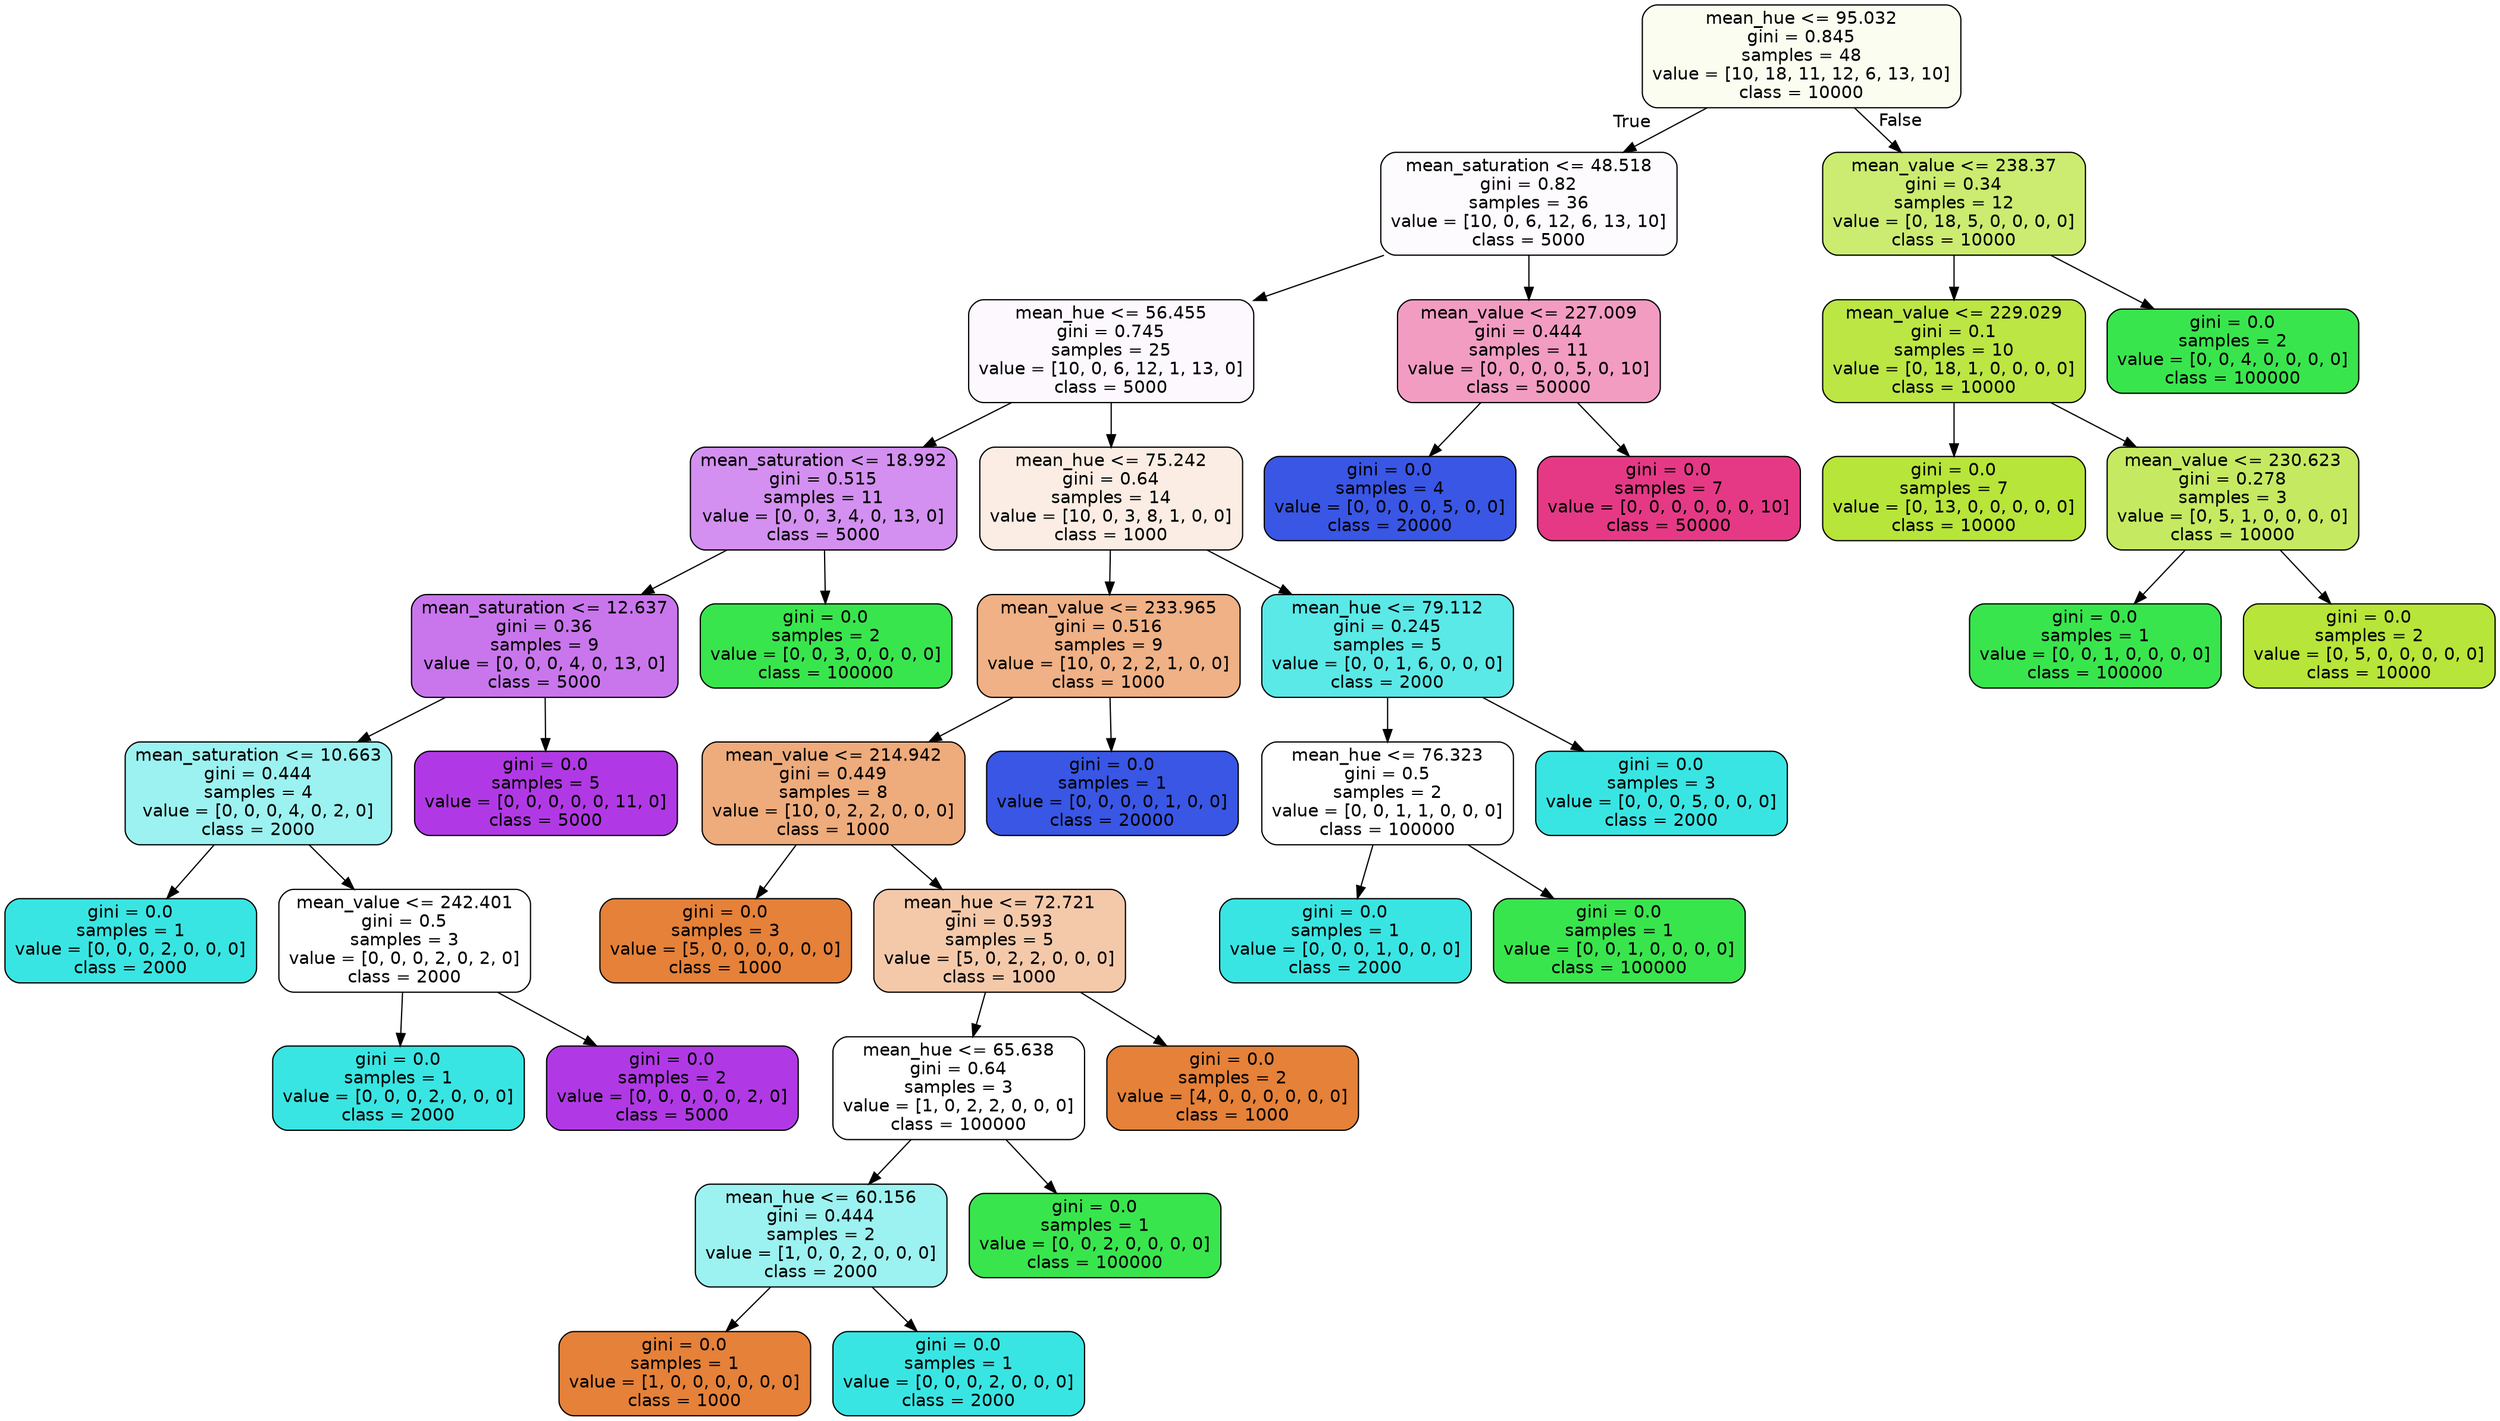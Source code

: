 digraph Tree {
node [shape=box, style="filled, rounded", color="black", fontname="helvetica"] ;
edge [fontname="helvetica"] ;
0 [label="mean_hue <= 95.032\ngini = 0.845\nsamples = 48\nvalue = [10, 18, 11, 12, 6, 13, 10]\nclass = 10000", fillcolor="#fafdf0"] ;
1 [label="mean_saturation <= 48.518\ngini = 0.82\nsamples = 36\nvalue = [10, 0, 6, 12, 6, 13, 10]\nclass = 5000", fillcolor="#fdfbfe"] ;
0 -> 1 [labeldistance=2.5, labelangle=45, headlabel="True"] ;
2 [label="mean_hue <= 56.455\ngini = 0.745\nsamples = 25\nvalue = [10, 0, 6, 12, 1, 13, 0]\nclass = 5000", fillcolor="#fcf8fe"] ;
1 -> 2 ;
3 [label="mean_saturation <= 18.992\ngini = 0.515\nsamples = 11\nvalue = [0, 0, 3, 4, 0, 13, 0]\nclass = 5000", fillcolor="#d390f0"] ;
2 -> 3 ;
4 [label="mean_saturation <= 12.637\ngini = 0.36\nsamples = 9\nvalue = [0, 0, 0, 4, 0, 13, 0]\nclass = 5000", fillcolor="#c976ed"] ;
3 -> 4 ;
5 [label="mean_saturation <= 10.663\ngini = 0.444\nsamples = 4\nvalue = [0, 0, 0, 4, 0, 2, 0]\nclass = 2000", fillcolor="#9cf2f0"] ;
4 -> 5 ;
6 [label="gini = 0.0\nsamples = 1\nvalue = [0, 0, 0, 2, 0, 0, 0]\nclass = 2000", fillcolor="#39e5e2"] ;
5 -> 6 ;
7 [label="mean_value <= 242.401\ngini = 0.5\nsamples = 3\nvalue = [0, 0, 0, 2, 0, 2, 0]\nclass = 2000", fillcolor="#ffffff"] ;
5 -> 7 ;
8 [label="gini = 0.0\nsamples = 1\nvalue = [0, 0, 0, 2, 0, 0, 0]\nclass = 2000", fillcolor="#39e5e2"] ;
7 -> 8 ;
9 [label="gini = 0.0\nsamples = 2\nvalue = [0, 0, 0, 0, 0, 2, 0]\nclass = 5000", fillcolor="#b139e5"] ;
7 -> 9 ;
10 [label="gini = 0.0\nsamples = 5\nvalue = [0, 0, 0, 0, 0, 11, 0]\nclass = 5000", fillcolor="#b139e5"] ;
4 -> 10 ;
11 [label="gini = 0.0\nsamples = 2\nvalue = [0, 0, 3, 0, 0, 0, 0]\nclass = 100000", fillcolor="#39e54d"] ;
3 -> 11 ;
12 [label="mean_hue <= 75.242\ngini = 0.64\nsamples = 14\nvalue = [10, 0, 3, 8, 1, 0, 0]\nclass = 1000", fillcolor="#fbede3"] ;
2 -> 12 ;
13 [label="mean_value <= 233.965\ngini = 0.516\nsamples = 9\nvalue = [10, 0, 2, 2, 1, 0, 0]\nclass = 1000", fillcolor="#efb185"] ;
12 -> 13 ;
14 [label="mean_value <= 214.942\ngini = 0.449\nsamples = 8\nvalue = [10, 0, 2, 2, 0, 0, 0]\nclass = 1000", fillcolor="#eeab7b"] ;
13 -> 14 ;
15 [label="gini = 0.0\nsamples = 3\nvalue = [5, 0, 0, 0, 0, 0, 0]\nclass = 1000", fillcolor="#e58139"] ;
14 -> 15 ;
16 [label="mean_hue <= 72.721\ngini = 0.593\nsamples = 5\nvalue = [5, 0, 2, 2, 0, 0, 0]\nclass = 1000", fillcolor="#f4c9aa"] ;
14 -> 16 ;
17 [label="mean_hue <= 65.638\ngini = 0.64\nsamples = 3\nvalue = [1, 0, 2, 2, 0, 0, 0]\nclass = 100000", fillcolor="#ffffff"] ;
16 -> 17 ;
18 [label="mean_hue <= 60.156\ngini = 0.444\nsamples = 2\nvalue = [1, 0, 0, 2, 0, 0, 0]\nclass = 2000", fillcolor="#9cf2f0"] ;
17 -> 18 ;
19 [label="gini = 0.0\nsamples = 1\nvalue = [1, 0, 0, 0, 0, 0, 0]\nclass = 1000", fillcolor="#e58139"] ;
18 -> 19 ;
20 [label="gini = 0.0\nsamples = 1\nvalue = [0, 0, 0, 2, 0, 0, 0]\nclass = 2000", fillcolor="#39e5e2"] ;
18 -> 20 ;
21 [label="gini = 0.0\nsamples = 1\nvalue = [0, 0, 2, 0, 0, 0, 0]\nclass = 100000", fillcolor="#39e54d"] ;
17 -> 21 ;
22 [label="gini = 0.0\nsamples = 2\nvalue = [4, 0, 0, 0, 0, 0, 0]\nclass = 1000", fillcolor="#e58139"] ;
16 -> 22 ;
23 [label="gini = 0.0\nsamples = 1\nvalue = [0, 0, 0, 0, 1, 0, 0]\nclass = 20000", fillcolor="#3956e5"] ;
13 -> 23 ;
24 [label="mean_hue <= 79.112\ngini = 0.245\nsamples = 5\nvalue = [0, 0, 1, 6, 0, 0, 0]\nclass = 2000", fillcolor="#5ae9e7"] ;
12 -> 24 ;
25 [label="mean_hue <= 76.323\ngini = 0.5\nsamples = 2\nvalue = [0, 0, 1, 1, 0, 0, 0]\nclass = 100000", fillcolor="#ffffff"] ;
24 -> 25 ;
26 [label="gini = 0.0\nsamples = 1\nvalue = [0, 0, 0, 1, 0, 0, 0]\nclass = 2000", fillcolor="#39e5e2"] ;
25 -> 26 ;
27 [label="gini = 0.0\nsamples = 1\nvalue = [0, 0, 1, 0, 0, 0, 0]\nclass = 100000", fillcolor="#39e54d"] ;
25 -> 27 ;
28 [label="gini = 0.0\nsamples = 3\nvalue = [0, 0, 0, 5, 0, 0, 0]\nclass = 2000", fillcolor="#39e5e2"] ;
24 -> 28 ;
29 [label="mean_value <= 227.009\ngini = 0.444\nsamples = 11\nvalue = [0, 0, 0, 0, 5, 0, 10]\nclass = 50000", fillcolor="#f29cc2"] ;
1 -> 29 ;
30 [label="gini = 0.0\nsamples = 4\nvalue = [0, 0, 0, 0, 5, 0, 0]\nclass = 20000", fillcolor="#3956e5"] ;
29 -> 30 ;
31 [label="gini = 0.0\nsamples = 7\nvalue = [0, 0, 0, 0, 0, 0, 10]\nclass = 50000", fillcolor="#e53986"] ;
29 -> 31 ;
32 [label="mean_value <= 238.37\ngini = 0.34\nsamples = 12\nvalue = [0, 18, 5, 0, 0, 0, 0]\nclass = 10000", fillcolor="#cbec70"] ;
0 -> 32 [labeldistance=2.5, labelangle=-45, headlabel="False"] ;
33 [label="mean_value <= 229.029\ngini = 0.1\nsamples = 10\nvalue = [0, 18, 1, 0, 0, 0, 0]\nclass = 10000", fillcolor="#bbe644"] ;
32 -> 33 ;
34 [label="gini = 0.0\nsamples = 7\nvalue = [0, 13, 0, 0, 0, 0, 0]\nclass = 10000", fillcolor="#b7e539"] ;
33 -> 34 ;
35 [label="mean_value <= 230.623\ngini = 0.278\nsamples = 3\nvalue = [0, 5, 1, 0, 0, 0, 0]\nclass = 10000", fillcolor="#c5ea61"] ;
33 -> 35 ;
36 [label="gini = 0.0\nsamples = 1\nvalue = [0, 0, 1, 0, 0, 0, 0]\nclass = 100000", fillcolor="#39e54d"] ;
35 -> 36 ;
37 [label="gini = 0.0\nsamples = 2\nvalue = [0, 5, 0, 0, 0, 0, 0]\nclass = 10000", fillcolor="#b7e539"] ;
35 -> 37 ;
38 [label="gini = 0.0\nsamples = 2\nvalue = [0, 0, 4, 0, 0, 0, 0]\nclass = 100000", fillcolor="#39e54d"] ;
32 -> 38 ;
}